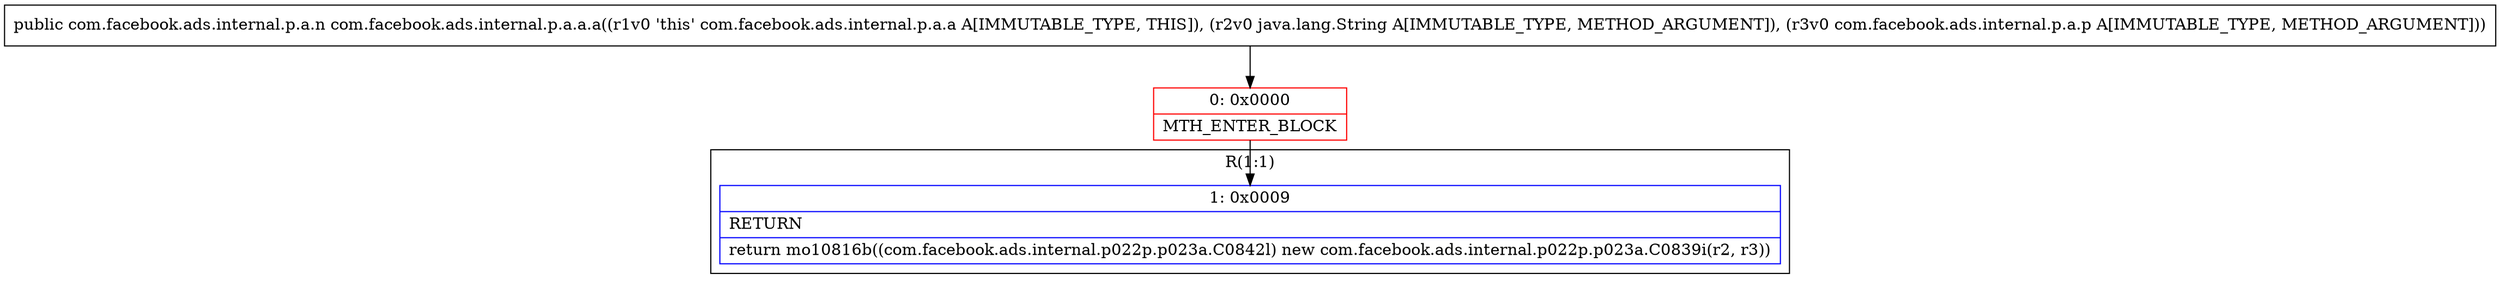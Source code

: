 digraph "CFG forcom.facebook.ads.internal.p.a.a.a(Ljava\/lang\/String;Lcom\/facebook\/ads\/internal\/p\/a\/p;)Lcom\/facebook\/ads\/internal\/p\/a\/n;" {
subgraph cluster_Region_1274374788 {
label = "R(1:1)";
node [shape=record,color=blue];
Node_1 [shape=record,label="{1\:\ 0x0009|RETURN\l|return mo10816b((com.facebook.ads.internal.p022p.p023a.C0842l) new com.facebook.ads.internal.p022p.p023a.C0839i(r2, r3))\l}"];
}
Node_0 [shape=record,color=red,label="{0\:\ 0x0000|MTH_ENTER_BLOCK\l}"];
MethodNode[shape=record,label="{public com.facebook.ads.internal.p.a.n com.facebook.ads.internal.p.a.a.a((r1v0 'this' com.facebook.ads.internal.p.a.a A[IMMUTABLE_TYPE, THIS]), (r2v0 java.lang.String A[IMMUTABLE_TYPE, METHOD_ARGUMENT]), (r3v0 com.facebook.ads.internal.p.a.p A[IMMUTABLE_TYPE, METHOD_ARGUMENT])) }"];
MethodNode -> Node_0;
Node_0 -> Node_1;
}

